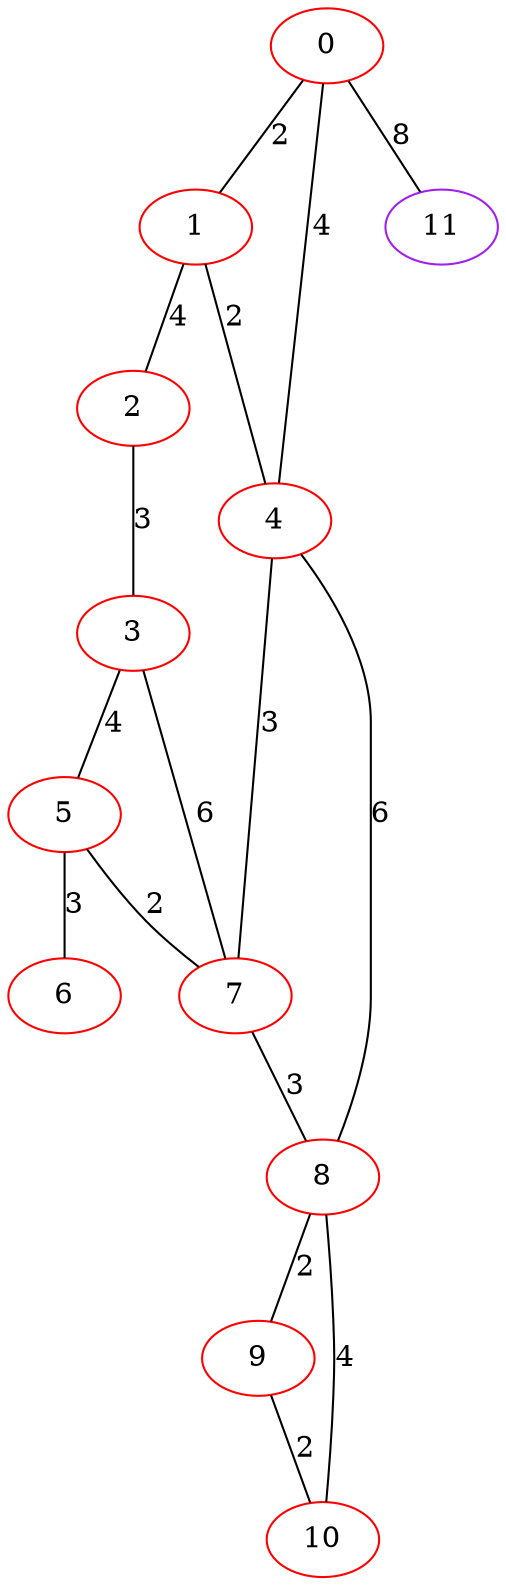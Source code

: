 graph "" {
0 [color=red, weight=1];
1 [color=red, weight=1];
2 [color=red, weight=1];
3 [color=red, weight=1];
4 [color=red, weight=1];
5 [color=red, weight=1];
6 [color=red, weight=1];
7 [color=red, weight=1];
8 [color=red, weight=1];
9 [color=red, weight=1];
10 [color=red, weight=1];
11 [color=purple, weight=4];
0 -- 1  [key=0, label=2];
0 -- 11  [key=0, label=8];
0 -- 4  [key=0, label=4];
1 -- 2  [key=0, label=4];
1 -- 4  [key=0, label=2];
2 -- 3  [key=0, label=3];
3 -- 5  [key=0, label=4];
3 -- 7  [key=0, label=6];
4 -- 8  [key=0, label=6];
4 -- 7  [key=0, label=3];
5 -- 6  [key=0, label=3];
5 -- 7  [key=0, label=2];
7 -- 8  [key=0, label=3];
8 -- 9  [key=0, label=2];
8 -- 10  [key=0, label=4];
9 -- 10  [key=0, label=2];
}
